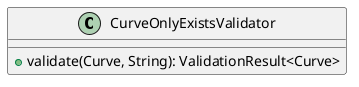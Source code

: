 @startuml

    class CurveOnlyExistsValidator [[CurveOnlyExistsValidator.html]] {
        +validate(Curve, String): ValidationResult<Curve>
    }

@enduml
